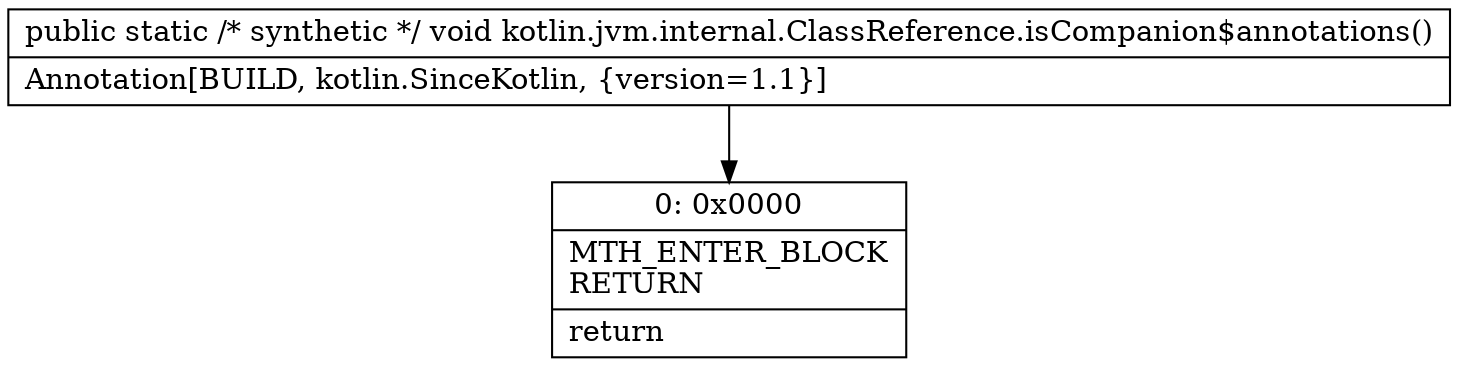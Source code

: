 digraph "CFG forkotlin.jvm.internal.ClassReference.isCompanion$annotations()V" {
Node_0 [shape=record,label="{0\:\ 0x0000|MTH_ENTER_BLOCK\lRETURN\l|return\l}"];
MethodNode[shape=record,label="{public static \/* synthetic *\/ void kotlin.jvm.internal.ClassReference.isCompanion$annotations()  | Annotation[BUILD, kotlin.SinceKotlin, \{version=1.1\}]\l}"];
MethodNode -> Node_0;
}

